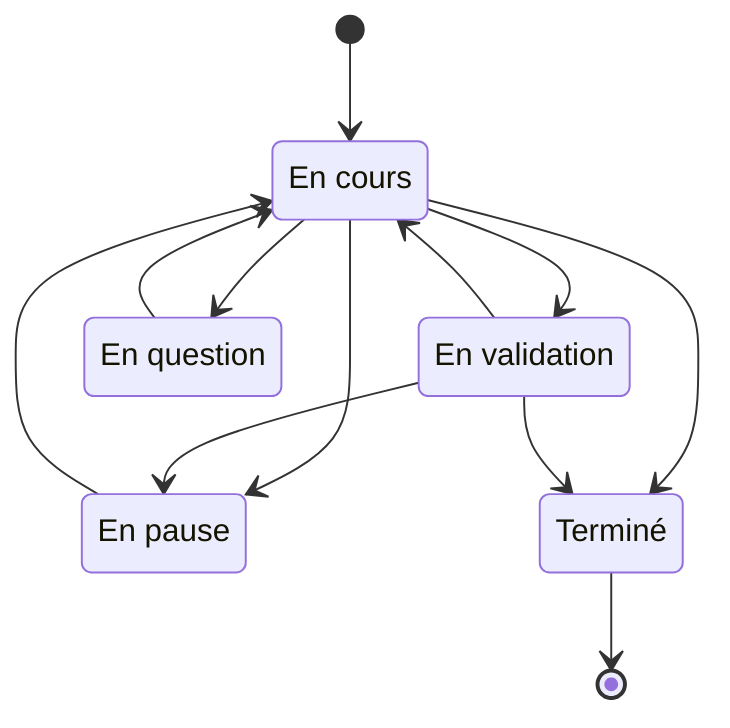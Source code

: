 stateDiagram-v2

    state "En cours" as en_cours
    state "En pause" as en_pause
    state "En validation" as en_validation
    state "Terminé" as termine
    state "En question" as en_question

    [*] --> en_cours
    en_cours --> termine
    en_cours --> en_pause
    en_cours --> en_question
    en_question --> en_cours
    en_cours --> en_validation
    en_validation --> en_cours
    en_validation --> termine
    en_validation --> en_pause
    en_pause --> en_cours
    termine --> [*]